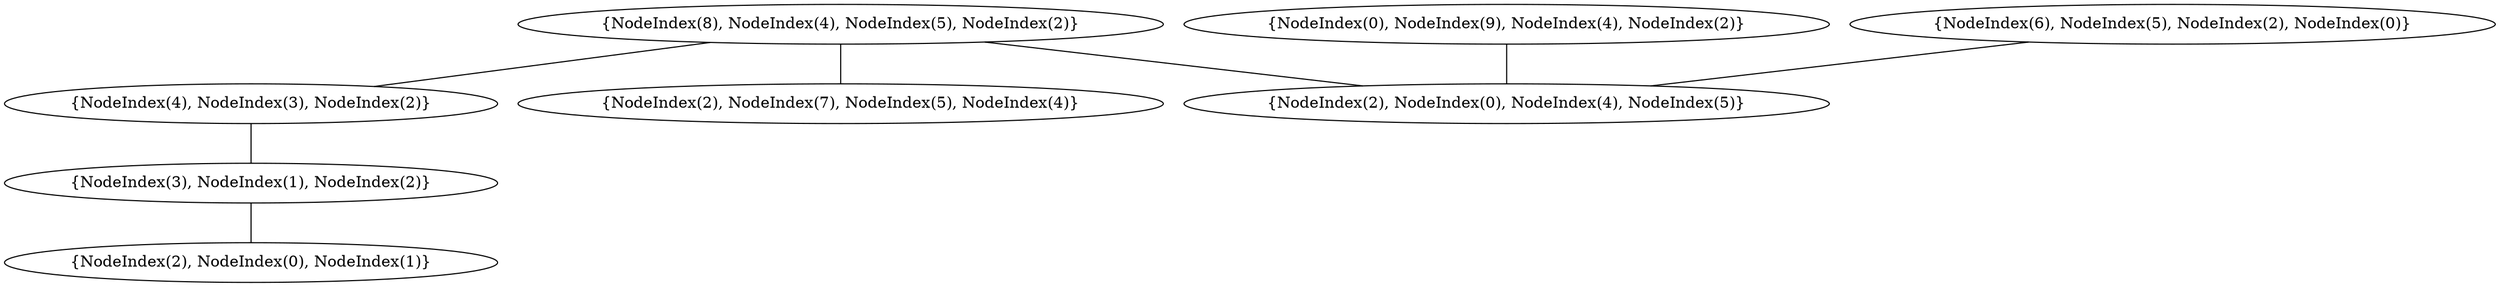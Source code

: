 graph {
    0 [ label = "{NodeIndex(2), NodeIndex(0), NodeIndex(1)}" ]
    1 [ label = "{NodeIndex(3), NodeIndex(1), NodeIndex(2)}" ]
    2 [ label = "{NodeIndex(4), NodeIndex(3), NodeIndex(2)}" ]
    3 [ label = "{NodeIndex(2), NodeIndex(0), NodeIndex(4), NodeIndex(5)}" ]
    4 [ label = "{NodeIndex(2), NodeIndex(7), NodeIndex(5), NodeIndex(4)}" ]
    5 [ label = "{NodeIndex(8), NodeIndex(4), NodeIndex(5), NodeIndex(2)}" ]
    6 [ label = "{NodeIndex(0), NodeIndex(9), NodeIndex(4), NodeIndex(2)}" ]
    7 [ label = "{NodeIndex(6), NodeIndex(5), NodeIndex(2), NodeIndex(0)}" ]
    1 -- 0 [ ]
    2 -- 1 [ ]
    5 -- 3 [ ]
    5 -- 4 [ ]
    7 -- 3 [ ]
    6 -- 3 [ ]
    5 -- 2 [ ]
}
